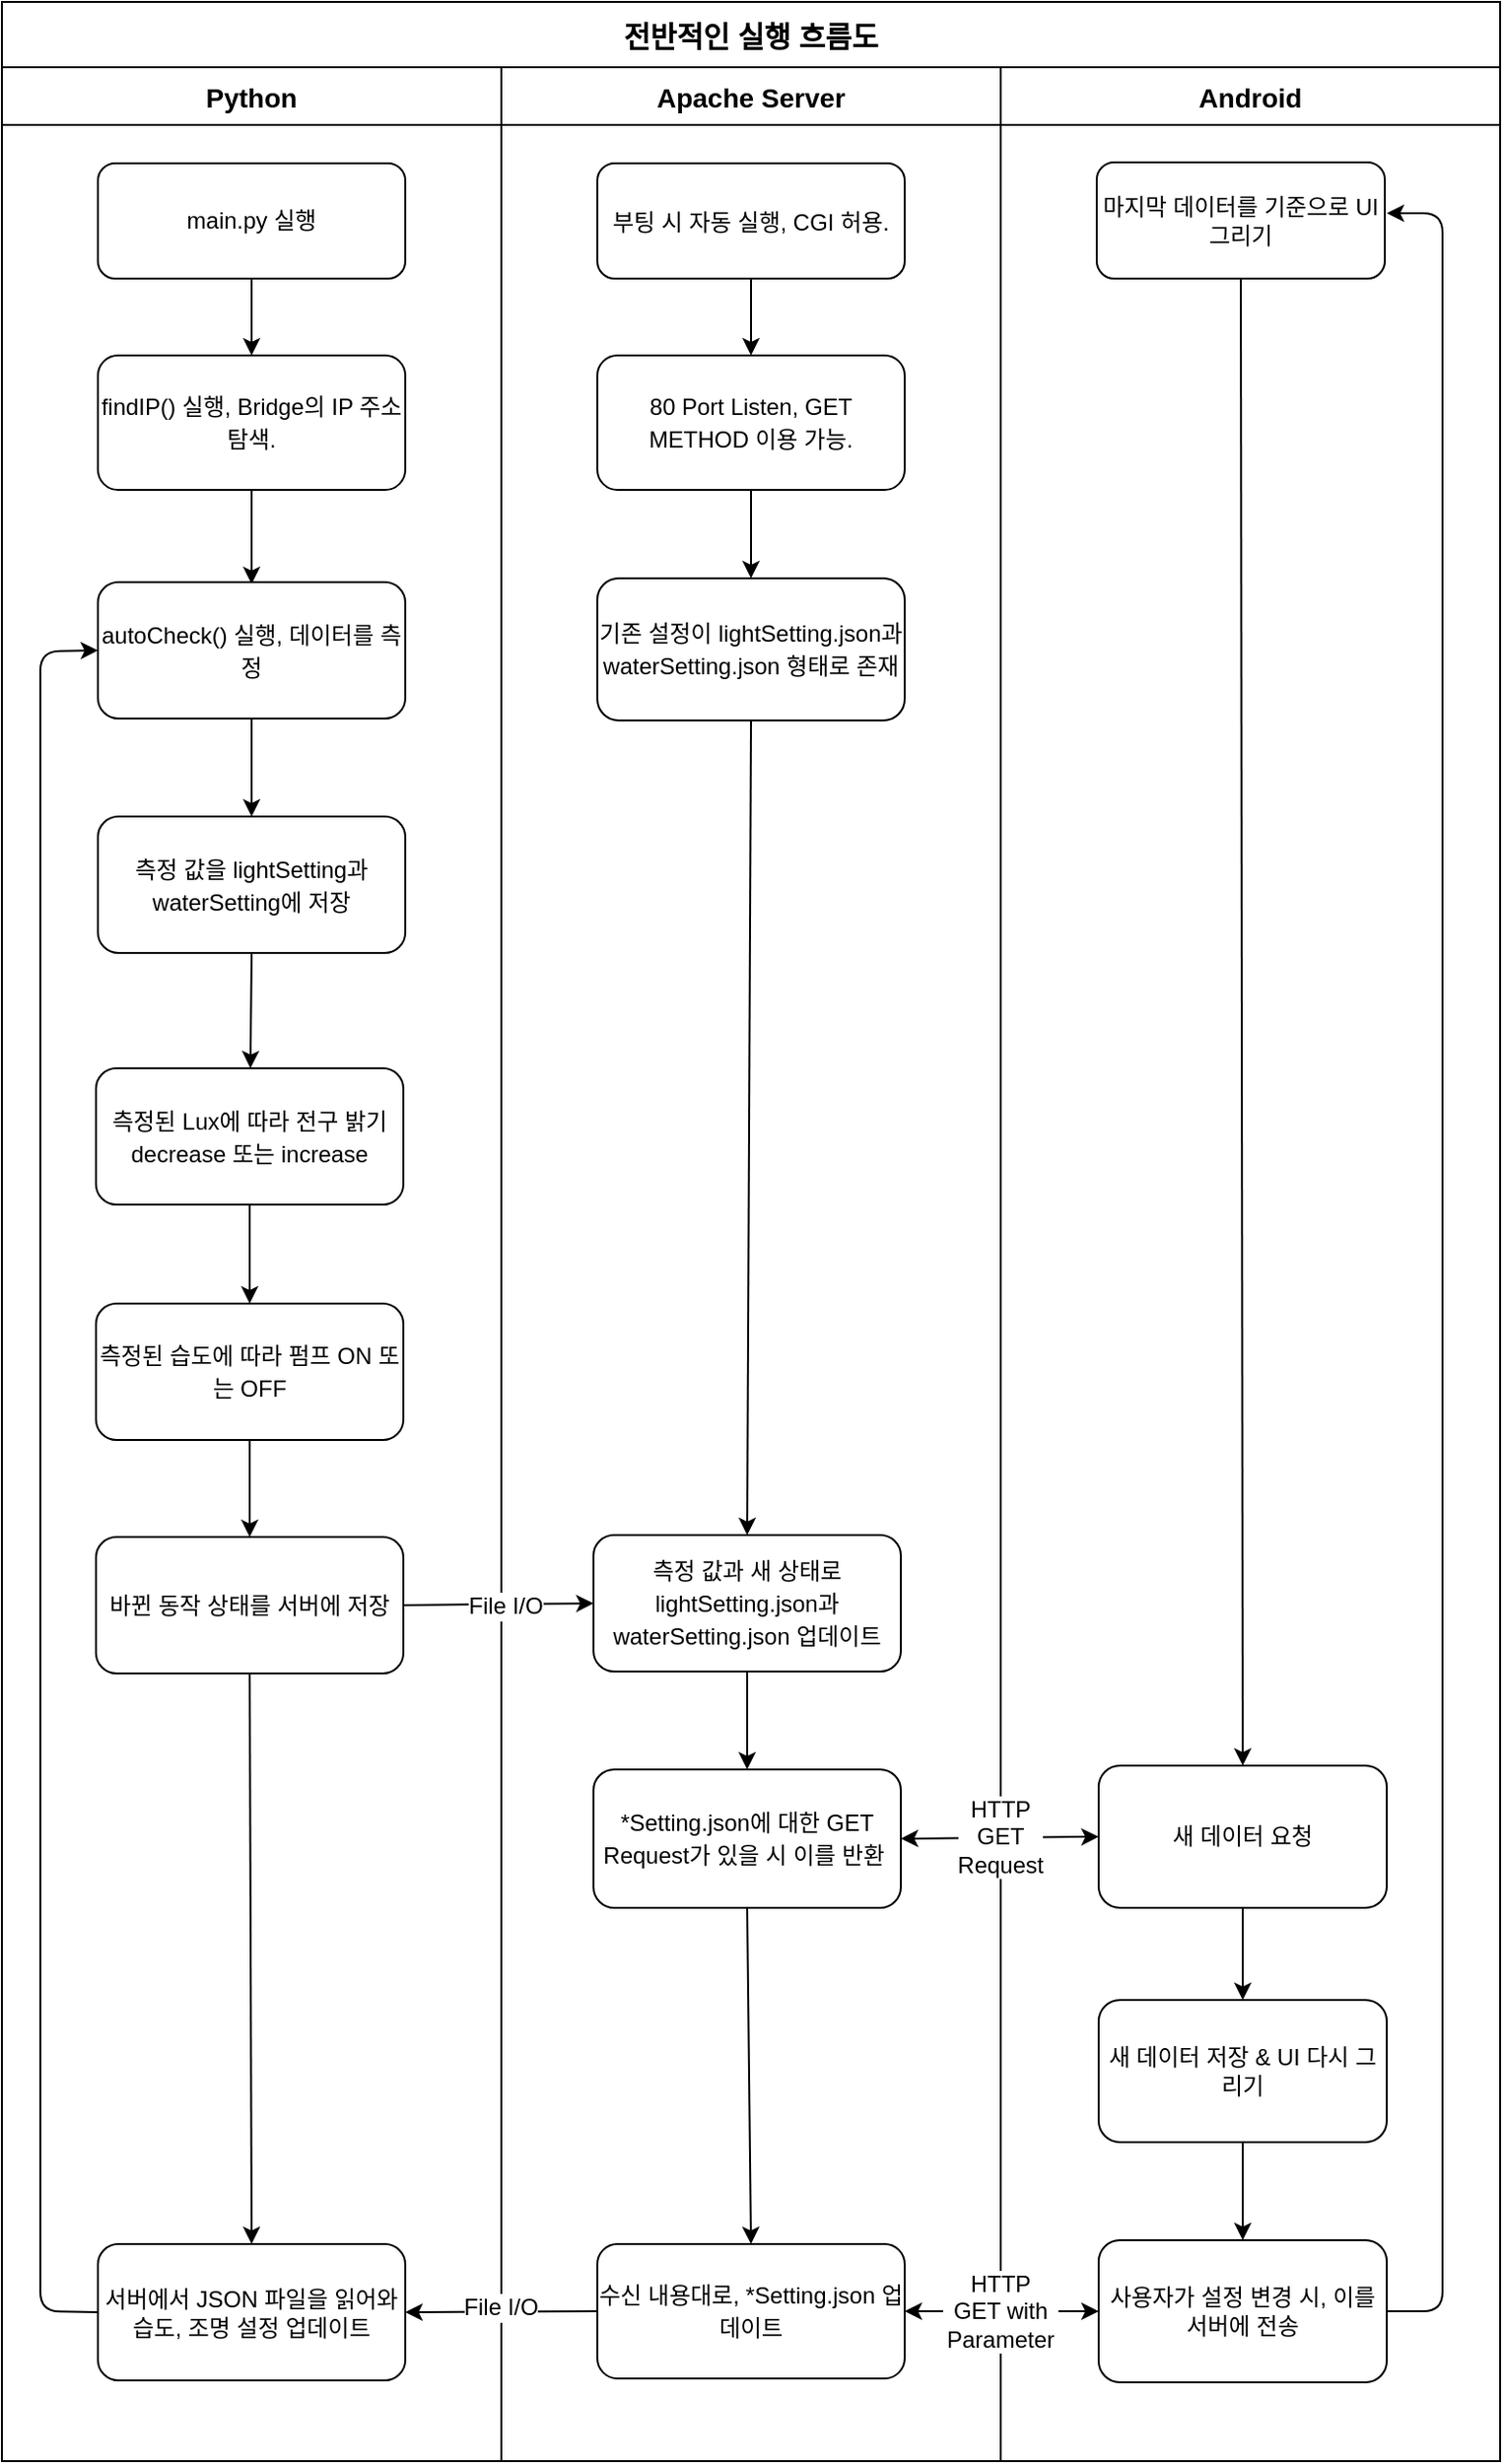 <mxfile version="14.7.7" type="github">
  <diagram id="tnWqJX780dG6p6c5vF5_" name="Page-1">
    <mxGraphModel dx="1303" dy="780" grid="1" gridSize="10" guides="1" tooltips="1" connect="1" arrows="1" fold="1" page="1" pageScale="1" pageWidth="827" pageHeight="1169" math="0" shadow="0">
      <root>
        <mxCell id="0" />
        <mxCell id="1" parent="0" />
        <mxCell id="v2xxQM3PYK4Z-_NolJKh-1" value="전반적인 실행 흐름도" style="swimlane;fontSize=15;startSize=34;" parent="1" vertex="1">
          <mxGeometry width="780" height="1280" as="geometry" />
        </mxCell>
        <mxCell id="v2xxQM3PYK4Z-_NolJKh-11" value="Apache Server" style="swimlane;fontSize=14;startSize=30;spacing=2;" parent="v2xxQM3PYK4Z-_NolJKh-1" vertex="1">
          <mxGeometry x="260" y="34" width="260" height="1246" as="geometry" />
        </mxCell>
        <mxCell id="v2xxQM3PYK4Z-_NolJKh-12" value="&lt;p style=&quot;line-height: 150%&quot;&gt;부팅 시 자동 실행, CGI 허용.&lt;/p&gt;" style="rounded=1;whiteSpace=wrap;html=1;fontSize=12;spacing=2;" parent="v2xxQM3PYK4Z-_NolJKh-11" vertex="1">
          <mxGeometry x="50" y="50" width="160" height="60" as="geometry" />
        </mxCell>
        <mxCell id="teTgMuj66uehlwTVFIN7-17" value="&lt;p style=&quot;line-height: 140%&quot;&gt;측정 값과 새 상태로 lightSetting.json과 waterSetting.json 업데이트&lt;/p&gt;" style="rounded=1;whiteSpace=wrap;html=1;" parent="v2xxQM3PYK4Z-_NolJKh-11" vertex="1">
          <mxGeometry x="48" y="764" width="160" height="71" as="geometry" />
        </mxCell>
        <mxCell id="teTgMuj66uehlwTVFIN7-20" value="&lt;p style=&quot;line-height: 140%&quot;&gt;80 Port Listen, GET METHOD 이용 가능.&lt;br&gt;&lt;/p&gt;" style="rounded=1;whiteSpace=wrap;html=1;fontSize=12;" parent="v2xxQM3PYK4Z-_NolJKh-11" vertex="1">
          <mxGeometry x="50" y="150" width="160" height="70" as="geometry" />
        </mxCell>
        <mxCell id="teTgMuj66uehlwTVFIN7-21" value="" style="endArrow=classic;html=1;fontSize=13;entryX=0.5;entryY=0;entryDx=0;entryDy=0;exitX=0.5;exitY=1;exitDx=0;exitDy=0;" parent="v2xxQM3PYK4Z-_NolJKh-11" source="v2xxQM3PYK4Z-_NolJKh-12" target="teTgMuj66uehlwTVFIN7-20" edge="1">
          <mxGeometry width="50" height="50" relative="1" as="geometry">
            <mxPoint x="40" y="206" as="sourcePoint" />
            <mxPoint x="90" y="156" as="targetPoint" />
          </mxGeometry>
        </mxCell>
        <mxCell id="teTgMuj66uehlwTVFIN7-27" value="&lt;p style=&quot;line-height: 140%&quot;&gt;기존 설정이 lightSetting.json과 waterSetting.json 형태로 존재&lt;br&gt;&lt;/p&gt;" style="rounded=1;whiteSpace=wrap;html=1;fontSize=12;" parent="v2xxQM3PYK4Z-_NolJKh-11" vertex="1">
          <mxGeometry x="50" y="266" width="160" height="74" as="geometry" />
        </mxCell>
        <mxCell id="teTgMuj66uehlwTVFIN7-28" value="" style="endArrow=classic;html=1;fontSize=13;entryX=0.5;entryY=0;entryDx=0;entryDy=0;exitX=0.5;exitY=1;exitDx=0;exitDy=0;" parent="v2xxQM3PYK4Z-_NolJKh-11" source="teTgMuj66uehlwTVFIN7-20" target="teTgMuj66uehlwTVFIN7-27" edge="1">
          <mxGeometry width="50" height="50" relative="1" as="geometry">
            <mxPoint x="30" y="296" as="sourcePoint" />
            <mxPoint x="80" y="246" as="targetPoint" />
          </mxGeometry>
        </mxCell>
        <mxCell id="teTgMuj66uehlwTVFIN7-32" value="&lt;p style=&quot;line-height: 140%&quot;&gt;*Setting.json에 대한 GET Request가 있을 시 이를 반환&amp;nbsp;&lt;/p&gt;" style="rounded=1;whiteSpace=wrap;html=1;fontSize=12;" parent="v2xxQM3PYK4Z-_NolJKh-11" vertex="1">
          <mxGeometry x="48" y="886" width="160" height="72" as="geometry" />
        </mxCell>
        <mxCell id="N0FYi-gbG7OxnuEO2crS-6" value="" style="endArrow=classic;html=1;entryX=0.5;entryY=0;entryDx=0;entryDy=0;exitX=0.5;exitY=1;exitDx=0;exitDy=0;" edge="1" parent="v2xxQM3PYK4Z-_NolJKh-11" source="teTgMuj66uehlwTVFIN7-27" target="teTgMuj66uehlwTVFIN7-17">
          <mxGeometry width="50" height="50" relative="1" as="geometry">
            <mxPoint x="140" y="666" as="sourcePoint" />
            <mxPoint x="190" y="616" as="targetPoint" />
          </mxGeometry>
        </mxCell>
        <mxCell id="N0FYi-gbG7OxnuEO2crS-7" value="" style="endArrow=classic;html=1;entryX=0.5;entryY=0;entryDx=0;entryDy=0;exitX=0.5;exitY=1;exitDx=0;exitDy=0;" edge="1" parent="v2xxQM3PYK4Z-_NolJKh-11" source="teTgMuj66uehlwTVFIN7-17" target="teTgMuj66uehlwTVFIN7-32">
          <mxGeometry width="50" height="50" relative="1" as="geometry">
            <mxPoint x="80" y="856" as="sourcePoint" />
            <mxPoint x="130" y="806" as="targetPoint" />
          </mxGeometry>
        </mxCell>
        <mxCell id="N0FYi-gbG7OxnuEO2crS-11" value="&lt;p style=&quot;line-height: 140%&quot;&gt;수신 내용대로, *Setting.json 업데이트&lt;/p&gt;" style="rounded=1;whiteSpace=wrap;html=1;fontSize=12;" vertex="1" parent="v2xxQM3PYK4Z-_NolJKh-11">
          <mxGeometry x="50" y="1133" width="160" height="70" as="geometry" />
        </mxCell>
        <mxCell id="N0FYi-gbG7OxnuEO2crS-15" value="" style="endArrow=classic;html=1;entryX=0.5;entryY=0;entryDx=0;entryDy=0;exitX=0.5;exitY=1;exitDx=0;exitDy=0;" edge="1" parent="v2xxQM3PYK4Z-_NolJKh-11" source="teTgMuj66uehlwTVFIN7-32" target="N0FYi-gbG7OxnuEO2crS-11">
          <mxGeometry width="50" height="50" relative="1" as="geometry">
            <mxPoint x="100" y="1156" as="sourcePoint" />
            <mxPoint x="150" y="1106" as="targetPoint" />
          </mxGeometry>
        </mxCell>
        <mxCell id="N0FYi-gbG7OxnuEO2crS-2" value="" style="endArrow=classic;startArrow=classic;html=1;entryX=0;entryY=0.5;entryDx=0;entryDy=0;exitX=1;exitY=0.5;exitDx=0;exitDy=0;" edge="1" parent="v2xxQM3PYK4Z-_NolJKh-1" source="teTgMuj66uehlwTVFIN7-32" target="N0FYi-gbG7OxnuEO2crS-1">
          <mxGeometry width="50" height="50" relative="1" as="geometry">
            <mxPoint x="470" y="490" as="sourcePoint" />
            <mxPoint x="520" y="440" as="targetPoint" />
          </mxGeometry>
        </mxCell>
        <mxCell id="v2xxQM3PYK4Z-_NolJKh-7" value="Python" style="swimlane;startSize=30;fontSize=14;" parent="v2xxQM3PYK4Z-_NolJKh-1" vertex="1">
          <mxGeometry y="34" width="260" height="1246" as="geometry" />
        </mxCell>
        <mxCell id="v2xxQM3PYK4Z-_NolJKh-10" value="main.py 실행" style="rounded=1;whiteSpace=wrap;html=1;" parent="v2xxQM3PYK4Z-_NolJKh-7" vertex="1">
          <mxGeometry x="50" y="50" width="160" height="60" as="geometry" />
        </mxCell>
        <mxCell id="v2xxQM3PYK4Z-_NolJKh-13" value="&lt;p style=&quot;line-height: 140%&quot;&gt;findIP() 실행, Bridge의 IP 주소 탐색.&lt;br&gt;&lt;/p&gt;" style="rounded=1;whiteSpace=wrap;html=1;fontSize=12;" parent="v2xxQM3PYK4Z-_NolJKh-7" vertex="1">
          <mxGeometry x="50" y="150" width="160" height="70" as="geometry" />
        </mxCell>
        <mxCell id="v2xxQM3PYK4Z-_NolJKh-14" value="" style="endArrow=classic;html=1;fontSize=12;exitX=0.5;exitY=1;exitDx=0;exitDy=0;entryX=0.5;entryY=0;entryDx=0;entryDy=0;" parent="v2xxQM3PYK4Z-_NolJKh-7" source="v2xxQM3PYK4Z-_NolJKh-10" target="v2xxQM3PYK4Z-_NolJKh-13" edge="1">
          <mxGeometry width="50" height="50" relative="1" as="geometry">
            <mxPoint x="180" y="129" as="sourcePoint" />
            <mxPoint x="230" y="79" as="targetPoint" />
          </mxGeometry>
        </mxCell>
        <mxCell id="teTgMuj66uehlwTVFIN7-2" value="" style="endArrow=classic;html=1;exitX=0.5;exitY=1;exitDx=0;exitDy=0;entryX=0.5;entryY=0;entryDx=0;entryDy=0;" parent="v2xxQM3PYK4Z-_NolJKh-7" source="v2xxQM3PYK4Z-_NolJKh-13" edge="1">
          <mxGeometry width="50" height="50" relative="1" as="geometry">
            <mxPoint x="180" y="209" as="sourcePoint" />
            <mxPoint x="130" y="269.0" as="targetPoint" />
          </mxGeometry>
        </mxCell>
        <mxCell id="teTgMuj66uehlwTVFIN7-5" value="&lt;p style=&quot;line-height: 140%&quot;&gt;autoCheck() 실행, 데이터를 측정&lt;/p&gt;" style="rounded=1;whiteSpace=wrap;html=1;" parent="v2xxQM3PYK4Z-_NolJKh-7" vertex="1">
          <mxGeometry x="50" y="268" width="160" height="71" as="geometry" />
        </mxCell>
        <mxCell id="teTgMuj66uehlwTVFIN7-7" value="&lt;p style=&quot;line-height: 140%&quot;&gt;측정 값을 lightSetting과 waterSetting에 저장&lt;/p&gt;" style="rounded=1;whiteSpace=wrap;html=1;" parent="v2xxQM3PYK4Z-_NolJKh-7" vertex="1">
          <mxGeometry x="50" y="390" width="160" height="71" as="geometry" />
        </mxCell>
        <mxCell id="teTgMuj66uehlwTVFIN7-9" value="&lt;p style=&quot;line-height: 140%&quot;&gt;측정된 Lux에 따라 전구 밝기 decrease 또는 increase&lt;/p&gt;" style="rounded=1;whiteSpace=wrap;html=1;" parent="v2xxQM3PYK4Z-_NolJKh-7" vertex="1">
          <mxGeometry x="49" y="521" width="160" height="71" as="geometry" />
        </mxCell>
        <mxCell id="teTgMuj66uehlwTVFIN7-10" value="" style="endArrow=classic;html=1;exitX=0.5;exitY=1;exitDx=0;exitDy=0;" parent="v2xxQM3PYK4Z-_NolJKh-7" source="teTgMuj66uehlwTVFIN7-7" target="teTgMuj66uehlwTVFIN7-9" edge="1">
          <mxGeometry width="50" height="50" relative="1" as="geometry">
            <mxPoint x="290" y="809" as="sourcePoint" />
            <mxPoint x="340" y="759" as="targetPoint" />
          </mxGeometry>
        </mxCell>
        <mxCell id="teTgMuj66uehlwTVFIN7-11" value="&lt;p style=&quot;line-height: 140%&quot;&gt;측정된 습도에 따라 펌프 ON 또는 OFF&lt;/p&gt;" style="rounded=1;whiteSpace=wrap;html=1;" parent="v2xxQM3PYK4Z-_NolJKh-7" vertex="1">
          <mxGeometry x="49" y="643.5" width="160" height="71" as="geometry" />
        </mxCell>
        <mxCell id="teTgMuj66uehlwTVFIN7-12" value="" style="endArrow=classic;html=1;exitX=0.5;exitY=1;exitDx=0;exitDy=0;entryX=0.5;entryY=0;entryDx=0;entryDy=0;" parent="v2xxQM3PYK4Z-_NolJKh-7" source="teTgMuj66uehlwTVFIN7-9" target="teTgMuj66uehlwTVFIN7-11" edge="1">
          <mxGeometry width="50" height="50" relative="1" as="geometry">
            <mxPoint x="210" y="909" as="sourcePoint" />
            <mxPoint x="260" y="859" as="targetPoint" />
          </mxGeometry>
        </mxCell>
        <mxCell id="teTgMuj66uehlwTVFIN7-14" value="" style="endArrow=classic;html=1;exitX=0.5;exitY=1;exitDx=0;exitDy=0;entryX=0.5;entryY=0;entryDx=0;entryDy=0;" parent="v2xxQM3PYK4Z-_NolJKh-7" source="teTgMuj66uehlwTVFIN7-5" target="teTgMuj66uehlwTVFIN7-7" edge="1">
          <mxGeometry width="50" height="50" relative="1" as="geometry">
            <mxPoint x="250" y="549" as="sourcePoint" />
            <mxPoint x="300" y="499" as="targetPoint" />
          </mxGeometry>
        </mxCell>
        <mxCell id="teTgMuj66uehlwTVFIN7-15" value="바뀐 동작 상태를 서버에 저장" style="rounded=1;whiteSpace=wrap;html=1;" parent="v2xxQM3PYK4Z-_NolJKh-7" vertex="1">
          <mxGeometry x="49" y="765" width="160" height="71" as="geometry" />
        </mxCell>
        <mxCell id="teTgMuj66uehlwTVFIN7-16" value="" style="endArrow=classic;html=1;exitX=0.5;exitY=1;exitDx=0;exitDy=0;entryX=0.5;entryY=0;entryDx=0;entryDy=0;" parent="v2xxQM3PYK4Z-_NolJKh-7" source="teTgMuj66uehlwTVFIN7-11" target="teTgMuj66uehlwTVFIN7-15" edge="1">
          <mxGeometry width="50" height="50" relative="1" as="geometry">
            <mxPoint x="260" y="899" as="sourcePoint" />
            <mxPoint x="310" y="849" as="targetPoint" />
          </mxGeometry>
        </mxCell>
        <mxCell id="N0FYi-gbG7OxnuEO2crS-16" value="서버에서 JSON 파일을 읽어와 습도, 조명 설정 업데이트" style="rounded=1;whiteSpace=wrap;html=1;" vertex="1" parent="v2xxQM3PYK4Z-_NolJKh-7">
          <mxGeometry x="50" y="1133" width="160" height="71" as="geometry" />
        </mxCell>
        <mxCell id="N0FYi-gbG7OxnuEO2crS-17" value="" style="endArrow=classic;html=1;exitX=0.5;exitY=1;exitDx=0;exitDy=0;entryX=0.5;entryY=0;entryDx=0;entryDy=0;" edge="1" parent="v2xxQM3PYK4Z-_NolJKh-7" source="teTgMuj66uehlwTVFIN7-15" target="N0FYi-gbG7OxnuEO2crS-16">
          <mxGeometry width="50" height="50" relative="1" as="geometry">
            <mxPoint x="320" y="976" as="sourcePoint" />
            <mxPoint x="370" y="926" as="targetPoint" />
          </mxGeometry>
        </mxCell>
        <mxCell id="N0FYi-gbG7OxnuEO2crS-24" value="" style="endArrow=classic;html=1;exitX=0;exitY=0.5;exitDx=0;exitDy=0;entryX=0;entryY=0.5;entryDx=0;entryDy=0;" edge="1" parent="v2xxQM3PYK4Z-_NolJKh-7" source="N0FYi-gbG7OxnuEO2crS-16" target="teTgMuj66uehlwTVFIN7-5">
          <mxGeometry width="50" height="50" relative="1" as="geometry">
            <mxPoint x="210" y="1206" as="sourcePoint" />
            <mxPoint x="260" y="1156" as="targetPoint" />
            <Array as="points">
              <mxPoint x="20" y="1168" />
              <mxPoint x="20" y="304" />
            </Array>
          </mxGeometry>
        </mxCell>
        <mxCell id="v2xxQM3PYK4Z-_NolJKh-8" value="Android" style="swimlane;startSize=30;fontSize=14;" parent="v2xxQM3PYK4Z-_NolJKh-1" vertex="1">
          <mxGeometry x="520" y="34" width="260" height="1246" as="geometry" />
        </mxCell>
        <mxCell id="v2xxQM3PYK4Z-_NolJKh-15" value="마지막 데이터를 기준으로 UI 그리기" style="rounded=1;whiteSpace=wrap;html=1;fontSize=12;" parent="v2xxQM3PYK4Z-_NolJKh-8" vertex="1">
          <mxGeometry x="50" y="49.5" width="150" height="60.5" as="geometry" />
        </mxCell>
        <mxCell id="teTgMuj66uehlwTVFIN7-29" value="새 데이터 저장 &amp;amp; UI 다시 그리기" style="rounded=1;whiteSpace=wrap;html=1;fontSize=12;" parent="v2xxQM3PYK4Z-_NolJKh-8" vertex="1">
          <mxGeometry x="51" y="1006" width="150" height="74" as="geometry" />
        </mxCell>
        <mxCell id="N0FYi-gbG7OxnuEO2crS-1" value="새 데이터 요청" style="rounded=1;whiteSpace=wrap;html=1;fontSize=12;" vertex="1" parent="v2xxQM3PYK4Z-_NolJKh-8">
          <mxGeometry x="51" y="884" width="150" height="74" as="geometry" />
        </mxCell>
        <mxCell id="N0FYi-gbG7OxnuEO2crS-4" value="" style="endArrow=classic;html=1;entryX=0.5;entryY=0;entryDx=0;entryDy=0;exitX=0.5;exitY=1;exitDx=0;exitDy=0;" edge="1" parent="v2xxQM3PYK4Z-_NolJKh-8" source="v2xxQM3PYK4Z-_NolJKh-15" target="N0FYi-gbG7OxnuEO2crS-1">
          <mxGeometry width="50" height="50" relative="1" as="geometry">
            <mxPoint x="-80" y="346" as="sourcePoint" />
            <mxPoint x="-30" y="296" as="targetPoint" />
          </mxGeometry>
        </mxCell>
        <mxCell id="N0FYi-gbG7OxnuEO2crS-8" value="" style="endArrow=classic;html=1;entryX=0.5;entryY=0;entryDx=0;entryDy=0;exitX=0.5;exitY=1;exitDx=0;exitDy=0;" edge="1" parent="v2xxQM3PYK4Z-_NolJKh-8" source="N0FYi-gbG7OxnuEO2crS-1" target="teTgMuj66uehlwTVFIN7-29">
          <mxGeometry width="50" height="50" relative="1" as="geometry">
            <mxPoint x="-10" y="1136" as="sourcePoint" />
            <mxPoint x="40" y="1086" as="targetPoint" />
          </mxGeometry>
        </mxCell>
        <mxCell id="N0FYi-gbG7OxnuEO2crS-9" value="사용자가 설정 변경 시, 이를 서버에 전송" style="rounded=1;whiteSpace=wrap;html=1;fontSize=12;" vertex="1" parent="v2xxQM3PYK4Z-_NolJKh-8">
          <mxGeometry x="51" y="1131" width="150" height="74" as="geometry" />
        </mxCell>
        <mxCell id="N0FYi-gbG7OxnuEO2crS-10" value="" style="endArrow=classic;html=1;entryX=0.5;entryY=0;entryDx=0;entryDy=0;exitX=0.5;exitY=1;exitDx=0;exitDy=0;" edge="1" parent="v2xxQM3PYK4Z-_NolJKh-8" source="teTgMuj66uehlwTVFIN7-29" target="N0FYi-gbG7OxnuEO2crS-9">
          <mxGeometry width="50" height="50" relative="1" as="geometry">
            <mxPoint x="40" y="1186" as="sourcePoint" />
            <mxPoint x="90" y="1136" as="targetPoint" />
          </mxGeometry>
        </mxCell>
        <mxCell id="teTgMuj66uehlwTVFIN7-18" value="" style="endArrow=classic;html=1;exitX=1;exitY=0.5;exitDx=0;exitDy=0;entryX=0;entryY=0.5;entryDx=0;entryDy=0;" parent="v2xxQM3PYK4Z-_NolJKh-1" source="teTgMuj66uehlwTVFIN7-15" target="teTgMuj66uehlwTVFIN7-17" edge="1">
          <mxGeometry width="50" height="50" relative="1" as="geometry">
            <mxPoint x="320" y="900" as="sourcePoint" />
            <mxPoint x="370" y="850" as="targetPoint" />
          </mxGeometry>
        </mxCell>
        <mxCell id="teTgMuj66uehlwTVFIN7-19" value="File I/O" style="edgeLabel;html=1;align=center;verticalAlign=middle;resizable=0;points=[];fontSize=12;" parent="teTgMuj66uehlwTVFIN7-18" vertex="1" connectable="0">
          <mxGeometry x="0.4" y="-1" relative="1" as="geometry">
            <mxPoint x="-17" as="offset" />
          </mxGeometry>
        </mxCell>
        <mxCell id="N0FYi-gbG7OxnuEO2crS-12" value="" style="endArrow=classic;startArrow=none;html=1;entryX=0;entryY=0.5;entryDx=0;entryDy=0;exitX=1;exitY=0.5;exitDx=0;exitDy=0;" edge="1" parent="v2xxQM3PYK4Z-_NolJKh-1" source="N0FYi-gbG7OxnuEO2crS-13" target="N0FYi-gbG7OxnuEO2crS-9">
          <mxGeometry width="50" height="50" relative="1" as="geometry">
            <mxPoint x="350" y="1170" as="sourcePoint" />
            <mxPoint x="400" y="1120" as="targetPoint" />
          </mxGeometry>
        </mxCell>
        <mxCell id="N0FYi-gbG7OxnuEO2crS-13" value="HTTP GET with Parameter" style="text;html=1;strokeColor=none;fillColor=none;align=center;verticalAlign=middle;whiteSpace=wrap;rounded=0;labelBackgroundColor=#FFFFFF;" vertex="1" parent="v2xxQM3PYK4Z-_NolJKh-1">
          <mxGeometry x="490" y="1192" width="60" height="20" as="geometry" />
        </mxCell>
        <mxCell id="N0FYi-gbG7OxnuEO2crS-14" value="" style="endArrow=none;startArrow=classic;html=1;entryX=0;entryY=0.5;entryDx=0;entryDy=0;exitX=1;exitY=0.5;exitDx=0;exitDy=0;" edge="1" parent="v2xxQM3PYK4Z-_NolJKh-1" source="N0FYi-gbG7OxnuEO2crS-11" target="N0FYi-gbG7OxnuEO2crS-13">
          <mxGeometry width="50" height="50" relative="1" as="geometry">
            <mxPoint x="470" y="1202" as="sourcePoint" />
            <mxPoint x="571" y="1202" as="targetPoint" />
          </mxGeometry>
        </mxCell>
        <mxCell id="N0FYi-gbG7OxnuEO2crS-21" value="" style="endArrow=classic;html=1;exitX=0;exitY=0.5;exitDx=0;exitDy=0;entryX=1;entryY=0.5;entryDx=0;entryDy=0;" edge="1" parent="v2xxQM3PYK4Z-_NolJKh-1" source="N0FYi-gbG7OxnuEO2crS-11" target="N0FYi-gbG7OxnuEO2crS-16">
          <mxGeometry width="50" height="50" relative="1" as="geometry">
            <mxPoint x="280" y="1290" as="sourcePoint" />
            <mxPoint x="210" y="1205" as="targetPoint" />
          </mxGeometry>
        </mxCell>
        <mxCell id="N0FYi-gbG7OxnuEO2crS-3" value="HTTP GET Request" style="text;html=1;align=center;verticalAlign=middle;whiteSpace=wrap;rounded=0;fillColor=#FFFFFF;labelBackgroundColor=#FFFFFF;" vertex="1" parent="1">
          <mxGeometry x="500" y="943" width="40" height="24" as="geometry" />
        </mxCell>
        <mxCell id="N0FYi-gbG7OxnuEO2crS-20" value="" style="endArrow=classic;html=1;exitX=1;exitY=0.5;exitDx=0;exitDy=0;" edge="1" parent="1" source="N0FYi-gbG7OxnuEO2crS-9">
          <mxGeometry width="50" height="50" relative="1" as="geometry">
            <mxPoint x="570" y="1070" as="sourcePoint" />
            <mxPoint x="721" y="110" as="targetPoint" />
            <Array as="points">
              <mxPoint x="750" y="1202" />
              <mxPoint x="750" y="110" />
            </Array>
          </mxGeometry>
        </mxCell>
        <mxCell id="N0FYi-gbG7OxnuEO2crS-23" value="File I/O" style="text;html=1;strokeColor=none;fillColor=none;align=center;verticalAlign=middle;whiteSpace=wrap;rounded=0;labelBackgroundColor=#FFFFFF;" vertex="1" parent="1">
          <mxGeometry x="230" y="1190" width="60" height="20" as="geometry" />
        </mxCell>
      </root>
    </mxGraphModel>
  </diagram>
</mxfile>
